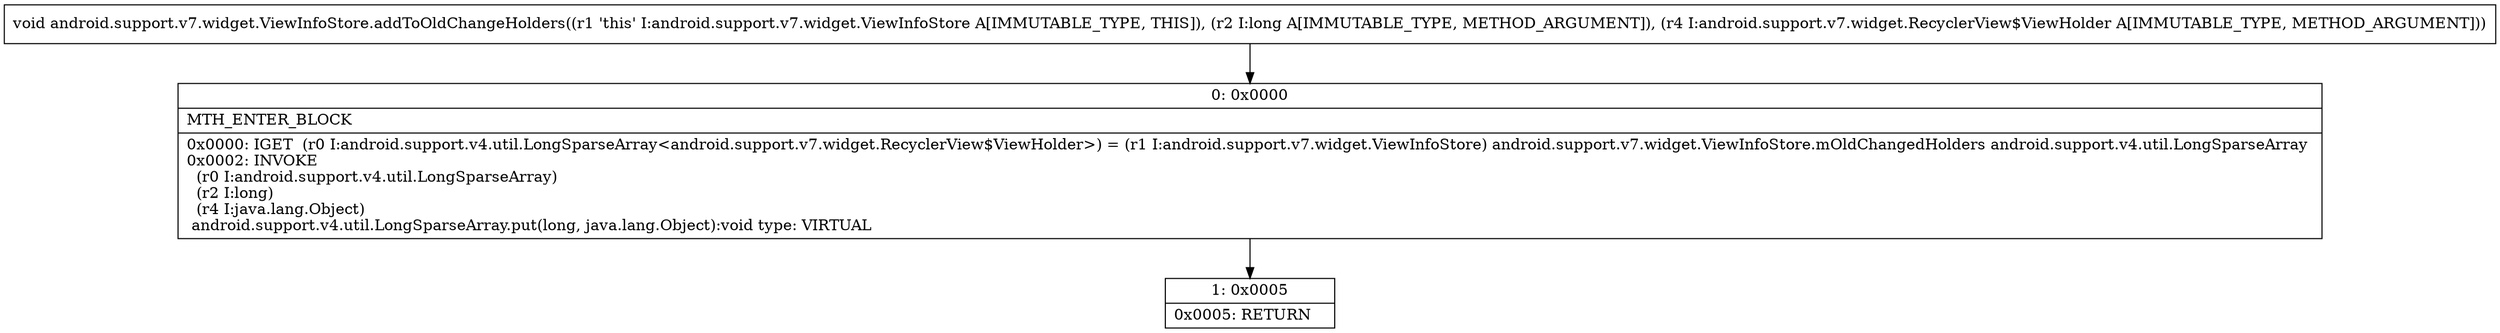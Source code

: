 digraph "CFG forandroid.support.v7.widget.ViewInfoStore.addToOldChangeHolders(JLandroid\/support\/v7\/widget\/RecyclerView$ViewHolder;)V" {
Node_0 [shape=record,label="{0\:\ 0x0000|MTH_ENTER_BLOCK\l|0x0000: IGET  (r0 I:android.support.v4.util.LongSparseArray\<android.support.v7.widget.RecyclerView$ViewHolder\>) = (r1 I:android.support.v7.widget.ViewInfoStore) android.support.v7.widget.ViewInfoStore.mOldChangedHolders android.support.v4.util.LongSparseArray \l0x0002: INVOKE  \l  (r0 I:android.support.v4.util.LongSparseArray)\l  (r2 I:long)\l  (r4 I:java.lang.Object)\l android.support.v4.util.LongSparseArray.put(long, java.lang.Object):void type: VIRTUAL \l}"];
Node_1 [shape=record,label="{1\:\ 0x0005|0x0005: RETURN   \l}"];
MethodNode[shape=record,label="{void android.support.v7.widget.ViewInfoStore.addToOldChangeHolders((r1 'this' I:android.support.v7.widget.ViewInfoStore A[IMMUTABLE_TYPE, THIS]), (r2 I:long A[IMMUTABLE_TYPE, METHOD_ARGUMENT]), (r4 I:android.support.v7.widget.RecyclerView$ViewHolder A[IMMUTABLE_TYPE, METHOD_ARGUMENT])) }"];
MethodNode -> Node_0;
Node_0 -> Node_1;
}

